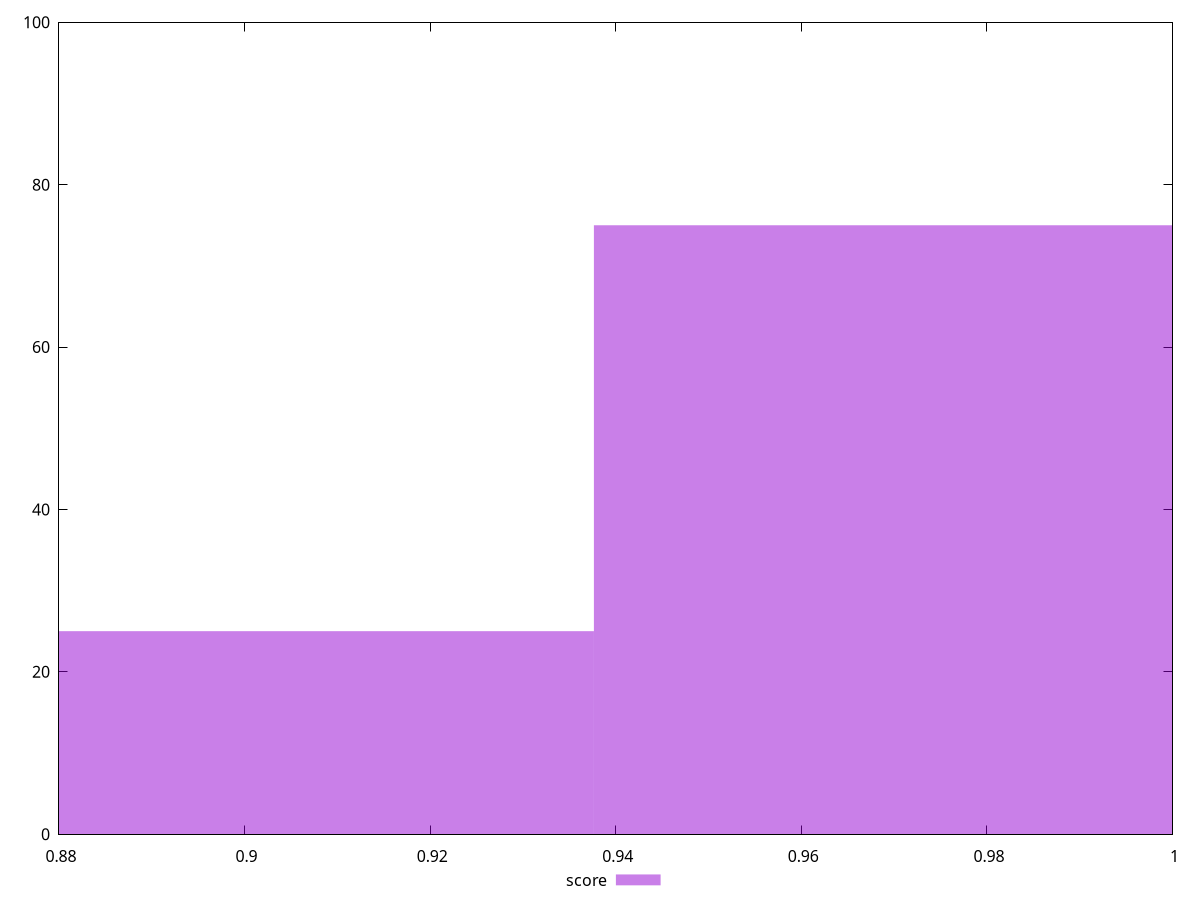 reset

$score <<EOF
1.000155043608511 75
0.8751356631574471 25
EOF

set key outside below
set boxwidth 0.12501938045106387
set xrange [0.88:1]
set yrange [0:100]
set trange [0:100]
set style fill transparent solid 0.5 noborder
set terminal svg size 640, 490 enhanced background rgb 'white'
set output "report_00025_2021-02-22T21:38:55.199Z/uses-webp-images/samples/pages+cached+noadtech+nomedia+nocss/score/histogram.svg"

plot $score title "score" with boxes

reset
